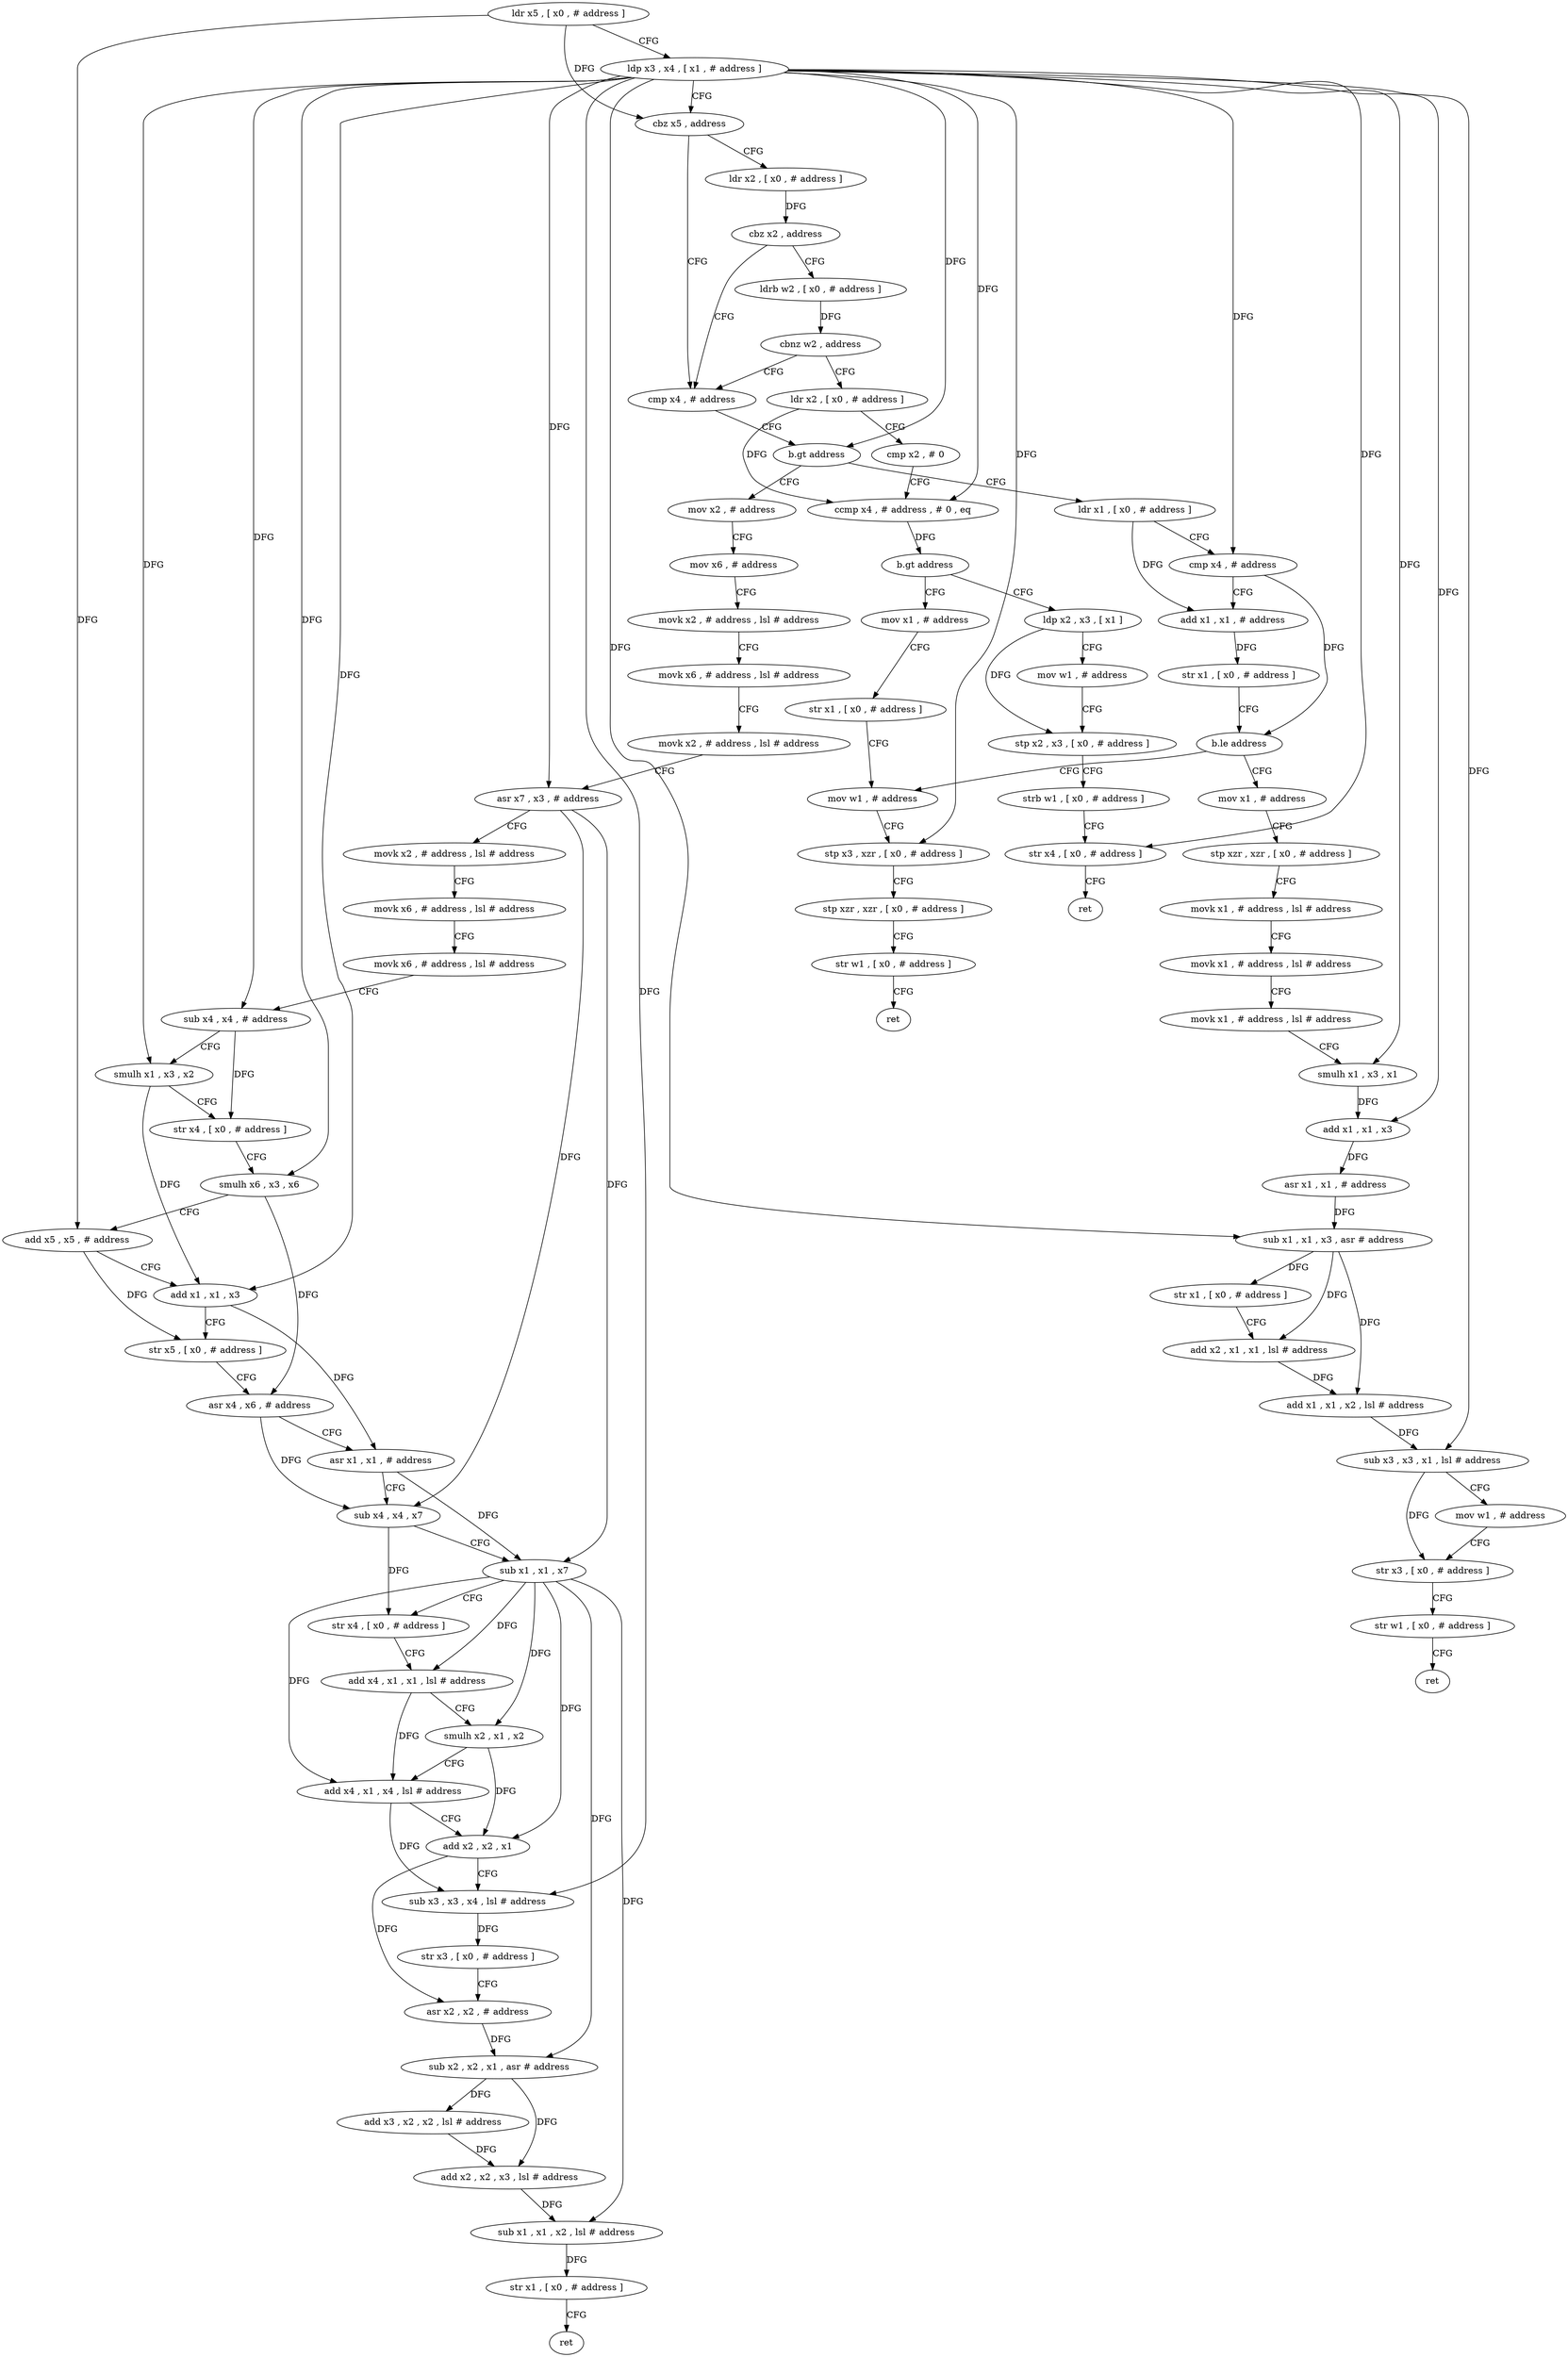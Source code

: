 digraph "func" {
"4300208" [label = "ldr x5 , [ x0 , # address ]" ]
"4300212" [label = "ldp x3 , x4 , [ x1 , # address ]" ]
"4300216" [label = "cbz x5 , address" ]
"4300228" [label = "cmp x4 , # address" ]
"4300220" [label = "ldr x2 , [ x0 , # address ]" ]
"4300232" [label = "b.gt address" ]
"4300384" [label = "mov x2 , # address" ]
"4300236" [label = "ldr x1 , [ x0 , # address ]" ]
"4300224" [label = "cbz x2 , address" ]
"4300328" [label = "ldrb w2 , [ x0 , # address ]" ]
"4300388" [label = "mov x6 , # address" ]
"4300392" [label = "movk x2 , # address , lsl # address" ]
"4300396" [label = "movk x6 , # address , lsl # address" ]
"4300400" [label = "movk x2 , # address , lsl # address" ]
"4300404" [label = "asr x7 , x3 , # address" ]
"4300408" [label = "movk x2 , # address , lsl # address" ]
"4300412" [label = "movk x6 , # address , lsl # address" ]
"4300416" [label = "movk x6 , # address , lsl # address" ]
"4300420" [label = "sub x4 , x4 , # address" ]
"4300424" [label = "smulh x1 , x3 , x2" ]
"4300428" [label = "str x4 , [ x0 , # address ]" ]
"4300432" [label = "smulh x6 , x3 , x6" ]
"4300436" [label = "add x5 , x5 , # address" ]
"4300440" [label = "add x1 , x1 , x3" ]
"4300444" [label = "str x5 , [ x0 , # address ]" ]
"4300448" [label = "asr x4 , x6 , # address" ]
"4300452" [label = "asr x1 , x1 , # address" ]
"4300456" [label = "sub x4 , x4 , x7" ]
"4300460" [label = "sub x1 , x1 , x7" ]
"4300464" [label = "str x4 , [ x0 , # address ]" ]
"4300468" [label = "add x4 , x1 , x1 , lsl # address" ]
"4300472" [label = "smulh x2 , x1 , x2" ]
"4300476" [label = "add x4 , x1 , x4 , lsl # address" ]
"4300480" [label = "add x2 , x2 , x1" ]
"4300484" [label = "sub x3 , x3 , x4 , lsl # address" ]
"4300488" [label = "str x3 , [ x0 , # address ]" ]
"4300492" [label = "asr x2 , x2 , # address" ]
"4300496" [label = "sub x2 , x2 , x1 , asr # address" ]
"4300500" [label = "add x3 , x2 , x2 , lsl # address" ]
"4300504" [label = "add x2 , x2 , x3 , lsl # address" ]
"4300508" [label = "sub x1 , x1 , x2 , lsl # address" ]
"4300512" [label = "str x1 , [ x0 , # address ]" ]
"4300516" [label = "ret" ]
"4300240" [label = "cmp x4 , # address" ]
"4300244" [label = "add x1 , x1 , # address" ]
"4300248" [label = "str x1 , [ x0 , # address ]" ]
"4300252" [label = "b.le address" ]
"4300360" [label = "mov w1 , # address" ]
"4300256" [label = "mov x1 , # address" ]
"4300332" [label = "cbnz w2 , address" ]
"4300336" [label = "ldr x2 , [ x0 , # address ]" ]
"4300364" [label = "stp x3 , xzr , [ x0 , # address ]" ]
"4300368" [label = "stp xzr , xzr , [ x0 , # address ]" ]
"4300372" [label = "str w1 , [ x0 , # address ]" ]
"4300376" [label = "ret" ]
"4300260" [label = "stp xzr , xzr , [ x0 , # address ]" ]
"4300264" [label = "movk x1 , # address , lsl # address" ]
"4300268" [label = "movk x1 , # address , lsl # address" ]
"4300272" [label = "movk x1 , # address , lsl # address" ]
"4300276" [label = "smulh x1 , x3 , x1" ]
"4300280" [label = "add x1 , x1 , x3" ]
"4300284" [label = "asr x1 , x1 , # address" ]
"4300288" [label = "sub x1 , x1 , x3 , asr # address" ]
"4300292" [label = "str x1 , [ x0 , # address ]" ]
"4300296" [label = "add x2 , x1 , x1 , lsl # address" ]
"4300300" [label = "add x1 , x1 , x2 , lsl # address" ]
"4300304" [label = "sub x3 , x3 , x1 , lsl # address" ]
"4300308" [label = "mov w1 , # address" ]
"4300312" [label = "str x3 , [ x0 , # address ]" ]
"4300316" [label = "str w1 , [ x0 , # address ]" ]
"4300320" [label = "ret" ]
"4300340" [label = "cmp x2 , # 0" ]
"4300344" [label = "ccmp x4 , # address , # 0 , eq" ]
"4300348" [label = "b.gt address" ]
"4300520" [label = "ldp x2 , x3 , [ x1 ]" ]
"4300352" [label = "mov x1 , # address" ]
"4300524" [label = "mov w1 , # address" ]
"4300528" [label = "stp x2 , x3 , [ x0 , # address ]" ]
"4300532" [label = "strb w1 , [ x0 , # address ]" ]
"4300536" [label = "str x4 , [ x0 , # address ]" ]
"4300540" [label = "ret" ]
"4300356" [label = "str x1 , [ x0 , # address ]" ]
"4300208" -> "4300212" [ label = "CFG" ]
"4300208" -> "4300216" [ label = "DFG" ]
"4300208" -> "4300436" [ label = "DFG" ]
"4300212" -> "4300216" [ label = "CFG" ]
"4300212" -> "4300404" [ label = "DFG" ]
"4300212" -> "4300424" [ label = "DFG" ]
"4300212" -> "4300432" [ label = "DFG" ]
"4300212" -> "4300440" [ label = "DFG" ]
"4300212" -> "4300484" [ label = "DFG" ]
"4300212" -> "4300364" [ label = "DFG" ]
"4300212" -> "4300276" [ label = "DFG" ]
"4300212" -> "4300280" [ label = "DFG" ]
"4300212" -> "4300288" [ label = "DFG" ]
"4300212" -> "4300304" [ label = "DFG" ]
"4300212" -> "4300232" [ label = "DFG" ]
"4300212" -> "4300420" [ label = "DFG" ]
"4300212" -> "4300240" [ label = "DFG" ]
"4300212" -> "4300344" [ label = "DFG" ]
"4300212" -> "4300536" [ label = "DFG" ]
"4300216" -> "4300228" [ label = "CFG" ]
"4300216" -> "4300220" [ label = "CFG" ]
"4300228" -> "4300232" [ label = "CFG" ]
"4300220" -> "4300224" [ label = "DFG" ]
"4300232" -> "4300384" [ label = "CFG" ]
"4300232" -> "4300236" [ label = "CFG" ]
"4300384" -> "4300388" [ label = "CFG" ]
"4300236" -> "4300240" [ label = "CFG" ]
"4300236" -> "4300244" [ label = "DFG" ]
"4300224" -> "4300328" [ label = "CFG" ]
"4300224" -> "4300228" [ label = "CFG" ]
"4300328" -> "4300332" [ label = "DFG" ]
"4300388" -> "4300392" [ label = "CFG" ]
"4300392" -> "4300396" [ label = "CFG" ]
"4300396" -> "4300400" [ label = "CFG" ]
"4300400" -> "4300404" [ label = "CFG" ]
"4300404" -> "4300408" [ label = "CFG" ]
"4300404" -> "4300456" [ label = "DFG" ]
"4300404" -> "4300460" [ label = "DFG" ]
"4300408" -> "4300412" [ label = "CFG" ]
"4300412" -> "4300416" [ label = "CFG" ]
"4300416" -> "4300420" [ label = "CFG" ]
"4300420" -> "4300424" [ label = "CFG" ]
"4300420" -> "4300428" [ label = "DFG" ]
"4300424" -> "4300428" [ label = "CFG" ]
"4300424" -> "4300440" [ label = "DFG" ]
"4300428" -> "4300432" [ label = "CFG" ]
"4300432" -> "4300436" [ label = "CFG" ]
"4300432" -> "4300448" [ label = "DFG" ]
"4300436" -> "4300440" [ label = "CFG" ]
"4300436" -> "4300444" [ label = "DFG" ]
"4300440" -> "4300444" [ label = "CFG" ]
"4300440" -> "4300452" [ label = "DFG" ]
"4300444" -> "4300448" [ label = "CFG" ]
"4300448" -> "4300452" [ label = "CFG" ]
"4300448" -> "4300456" [ label = "DFG" ]
"4300452" -> "4300456" [ label = "CFG" ]
"4300452" -> "4300460" [ label = "DFG" ]
"4300456" -> "4300460" [ label = "CFG" ]
"4300456" -> "4300464" [ label = "DFG" ]
"4300460" -> "4300464" [ label = "CFG" ]
"4300460" -> "4300468" [ label = "DFG" ]
"4300460" -> "4300472" [ label = "DFG" ]
"4300460" -> "4300476" [ label = "DFG" ]
"4300460" -> "4300480" [ label = "DFG" ]
"4300460" -> "4300496" [ label = "DFG" ]
"4300460" -> "4300508" [ label = "DFG" ]
"4300464" -> "4300468" [ label = "CFG" ]
"4300468" -> "4300472" [ label = "CFG" ]
"4300468" -> "4300476" [ label = "DFG" ]
"4300472" -> "4300476" [ label = "CFG" ]
"4300472" -> "4300480" [ label = "DFG" ]
"4300476" -> "4300480" [ label = "CFG" ]
"4300476" -> "4300484" [ label = "DFG" ]
"4300480" -> "4300484" [ label = "CFG" ]
"4300480" -> "4300492" [ label = "DFG" ]
"4300484" -> "4300488" [ label = "DFG" ]
"4300488" -> "4300492" [ label = "CFG" ]
"4300492" -> "4300496" [ label = "DFG" ]
"4300496" -> "4300500" [ label = "DFG" ]
"4300496" -> "4300504" [ label = "DFG" ]
"4300500" -> "4300504" [ label = "DFG" ]
"4300504" -> "4300508" [ label = "DFG" ]
"4300508" -> "4300512" [ label = "DFG" ]
"4300512" -> "4300516" [ label = "CFG" ]
"4300240" -> "4300244" [ label = "CFG" ]
"4300240" -> "4300252" [ label = "DFG" ]
"4300244" -> "4300248" [ label = "DFG" ]
"4300248" -> "4300252" [ label = "CFG" ]
"4300252" -> "4300360" [ label = "CFG" ]
"4300252" -> "4300256" [ label = "CFG" ]
"4300360" -> "4300364" [ label = "CFG" ]
"4300256" -> "4300260" [ label = "CFG" ]
"4300332" -> "4300228" [ label = "CFG" ]
"4300332" -> "4300336" [ label = "CFG" ]
"4300336" -> "4300340" [ label = "CFG" ]
"4300336" -> "4300344" [ label = "DFG" ]
"4300364" -> "4300368" [ label = "CFG" ]
"4300368" -> "4300372" [ label = "CFG" ]
"4300372" -> "4300376" [ label = "CFG" ]
"4300260" -> "4300264" [ label = "CFG" ]
"4300264" -> "4300268" [ label = "CFG" ]
"4300268" -> "4300272" [ label = "CFG" ]
"4300272" -> "4300276" [ label = "CFG" ]
"4300276" -> "4300280" [ label = "DFG" ]
"4300280" -> "4300284" [ label = "DFG" ]
"4300284" -> "4300288" [ label = "DFG" ]
"4300288" -> "4300292" [ label = "DFG" ]
"4300288" -> "4300296" [ label = "DFG" ]
"4300288" -> "4300300" [ label = "DFG" ]
"4300292" -> "4300296" [ label = "CFG" ]
"4300296" -> "4300300" [ label = "DFG" ]
"4300300" -> "4300304" [ label = "DFG" ]
"4300304" -> "4300308" [ label = "CFG" ]
"4300304" -> "4300312" [ label = "DFG" ]
"4300308" -> "4300312" [ label = "CFG" ]
"4300312" -> "4300316" [ label = "CFG" ]
"4300316" -> "4300320" [ label = "CFG" ]
"4300340" -> "4300344" [ label = "CFG" ]
"4300344" -> "4300348" [ label = "DFG" ]
"4300348" -> "4300520" [ label = "CFG" ]
"4300348" -> "4300352" [ label = "CFG" ]
"4300520" -> "4300524" [ label = "CFG" ]
"4300520" -> "4300528" [ label = "DFG" ]
"4300352" -> "4300356" [ label = "CFG" ]
"4300524" -> "4300528" [ label = "CFG" ]
"4300528" -> "4300532" [ label = "CFG" ]
"4300532" -> "4300536" [ label = "CFG" ]
"4300536" -> "4300540" [ label = "CFG" ]
"4300356" -> "4300360" [ label = "CFG" ]
}

